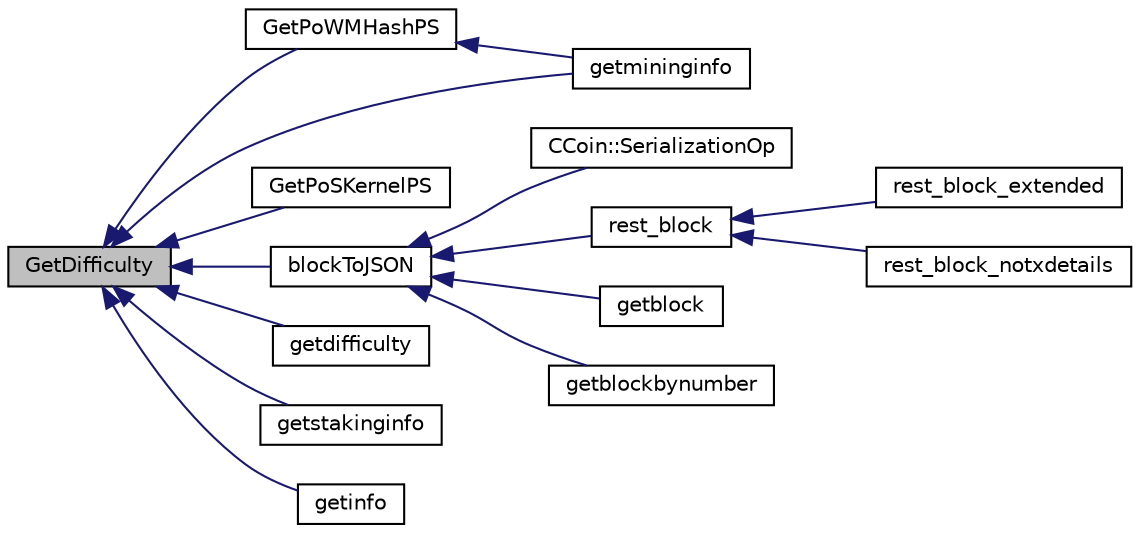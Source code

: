 digraph "GetDifficulty"
{
  edge [fontname="Helvetica",fontsize="10",labelfontname="Helvetica",labelfontsize="10"];
  node [fontname="Helvetica",fontsize="10",shape=record];
  rankdir="LR";
  Node133 [label="GetDifficulty",height=0.2,width=0.4,color="black", fillcolor="grey75", style="filled", fontcolor="black"];
  Node133 -> Node134 [dir="back",color="midnightblue",fontsize="10",style="solid",fontname="Helvetica"];
  Node134 [label="GetPoWMHashPS",height=0.2,width=0.4,color="black", fillcolor="white", style="filled",URL="$d3/da2/rpcserver_8h.html#a3da60ebd3884dc09e7a20b0798b6cf36"];
  Node134 -> Node135 [dir="back",color="midnightblue",fontsize="10",style="solid",fontname="Helvetica"];
  Node135 [label="getmininginfo",height=0.2,width=0.4,color="black", fillcolor="white", style="filled",URL="$d4/ddd/rpcmining_8cpp.html#a89c187faff7322c7d15134d13570ca1e"];
  Node133 -> Node136 [dir="back",color="midnightblue",fontsize="10",style="solid",fontname="Helvetica"];
  Node136 [label="GetPoSKernelPS",height=0.2,width=0.4,color="black", fillcolor="white", style="filled",URL="$d3/da2/rpcserver_8h.html#a8de51dc4945be68c0581e328efb8c9ab"];
  Node133 -> Node137 [dir="back",color="midnightblue",fontsize="10",style="solid",fontname="Helvetica"];
  Node137 [label="blockToJSON",height=0.2,width=0.4,color="black", fillcolor="white", style="filled",URL="$d0/d47/rpcblockchain_8cpp.html#a414df5de934bac4418f19c9293f63dad"];
  Node137 -> Node138 [dir="back",color="midnightblue",fontsize="10",style="solid",fontname="Helvetica"];
  Node138 [label="CCoin::SerializationOp",height=0.2,width=0.4,color="black", fillcolor="white", style="filled",URL="$d6/d99/struct_c_coin.html#a2a0a2532bdacb03b087b3b0a400830ec"];
  Node137 -> Node139 [dir="back",color="midnightblue",fontsize="10",style="solid",fontname="Helvetica"];
  Node139 [label="rest_block",height=0.2,width=0.4,color="black", fillcolor="white", style="filled",URL="$d8/d04/rest_8cpp.html#a99e4aae76e1b90f996cf7c24b5281464"];
  Node139 -> Node140 [dir="back",color="midnightblue",fontsize="10",style="solid",fontname="Helvetica"];
  Node140 [label="rest_block_extended",height=0.2,width=0.4,color="black", fillcolor="white", style="filled",URL="$d8/d04/rest_8cpp.html#af08858ee3c5d6236db44a62c423e0c0e"];
  Node139 -> Node141 [dir="back",color="midnightblue",fontsize="10",style="solid",fontname="Helvetica"];
  Node141 [label="rest_block_notxdetails",height=0.2,width=0.4,color="black", fillcolor="white", style="filled",URL="$d8/d04/rest_8cpp.html#acf422a3f71f1fd9963d6c65517bbb654"];
  Node137 -> Node142 [dir="back",color="midnightblue",fontsize="10",style="solid",fontname="Helvetica"];
  Node142 [label="getblock",height=0.2,width=0.4,color="black", fillcolor="white", style="filled",URL="$d0/d47/rpcblockchain_8cpp.html#a63608cf1bb275120194c3b4e070af3d7"];
  Node137 -> Node143 [dir="back",color="midnightblue",fontsize="10",style="solid",fontname="Helvetica"];
  Node143 [label="getblockbynumber",height=0.2,width=0.4,color="black", fillcolor="white", style="filled",URL="$d0/d47/rpcblockchain_8cpp.html#a4039f7b3e313c63b81c98e3fc479a117"];
  Node133 -> Node144 [dir="back",color="midnightblue",fontsize="10",style="solid",fontname="Helvetica"];
  Node144 [label="getdifficulty",height=0.2,width=0.4,color="black", fillcolor="white", style="filled",URL="$d0/d47/rpcblockchain_8cpp.html#a273d24288c722f1ba2013cc5576b4321"];
  Node133 -> Node135 [dir="back",color="midnightblue",fontsize="10",style="solid",fontname="Helvetica"];
  Node133 -> Node145 [dir="back",color="midnightblue",fontsize="10",style="solid",fontname="Helvetica"];
  Node145 [label="getstakinginfo",height=0.2,width=0.4,color="black", fillcolor="white", style="filled",URL="$d4/ddd/rpcmining_8cpp.html#aedf628177ea04e0077d9d530963d40d6"];
  Node133 -> Node146 [dir="back",color="midnightblue",fontsize="10",style="solid",fontname="Helvetica"];
  Node146 [label="getinfo",height=0.2,width=0.4,color="black", fillcolor="white", style="filled",URL="$db/d48/rpcmisc_8cpp.html#a70335b93783d51e48d276a1e08bd721a"];
}
